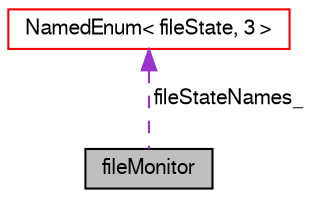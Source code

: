 digraph "fileMonitor"
{
  bgcolor="transparent";
  edge [fontname="FreeSans",fontsize="10",labelfontname="FreeSans",labelfontsize="10"];
  node [fontname="FreeSans",fontsize="10",shape=record];
  Node1 [label="fileMonitor",height=0.2,width=0.4,color="black", fillcolor="grey75", style="filled", fontcolor="black"];
  Node2 -> Node1 [dir="back",color="darkorchid3",fontsize="10",style="dashed",label=" fileStateNames_" ,fontname="FreeSans"];
  Node2 [label="NamedEnum\< fileState, 3 \>",height=0.2,width=0.4,color="red",URL="$a25998.html"];
}
